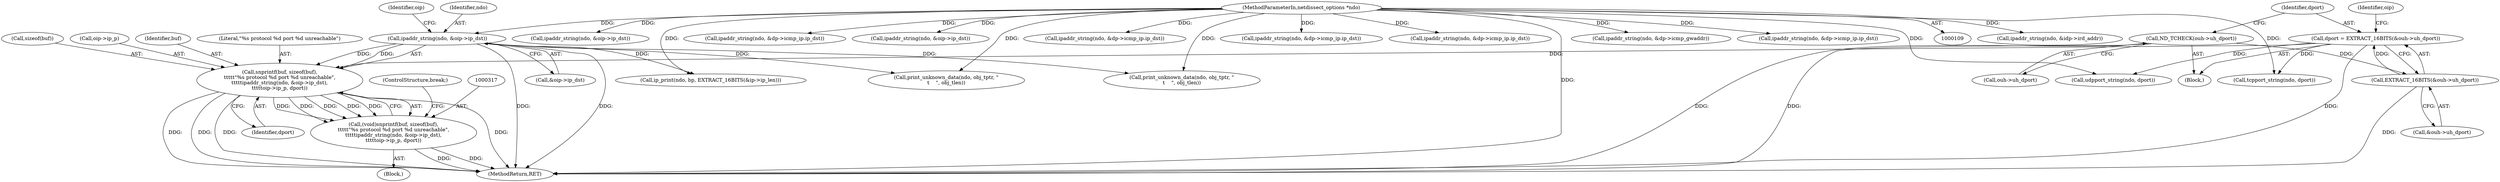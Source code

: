 digraph "0_tcpdump_2b62d1dda41590db29368ec7ba5f4faf3464765a@API" {
"1000318" [label="(Call,snprintf(buf, sizeof(buf),\n\t\t\t\t\t\"%s protocol %d port %d unreachable\",\n\t\t\t\t\tipaddr_string(ndo, &oip->ip_dst),\n\t\t\t\t\toip->ip_p, dport))"];
"1000323" [label="(Call,ipaddr_string(ndo, &oip->ip_dst))"];
"1000110" [label="(MethodParameterIn,netdissect_options *ndo)"];
"1000267" [label="(Call,dport = EXTRACT_16BITS(&ouh->uh_dport))"];
"1000269" [label="(Call,EXTRACT_16BITS(&ouh->uh_dport))"];
"1000263" [label="(Call,ND_TCHECK(ouh->uh_dport))"];
"1000316" [label="(Call,(void)snprintf(buf, sizeof(buf),\n\t\t\t\t\t\"%s protocol %d port %d unreachable\",\n\t\t\t\t\tipaddr_string(ndo, &oip->ip_dst),\n\t\t\t\t\toip->ip_p, dport))"];
"1000318" [label="(Call,snprintf(buf, sizeof(buf),\n\t\t\t\t\t\"%s protocol %d port %d unreachable\",\n\t\t\t\t\tipaddr_string(ndo, &oip->ip_dst),\n\t\t\t\t\toip->ip_p, dport))"];
"1000316" [label="(Call,(void)snprintf(buf, sizeof(buf),\n\t\t\t\t\t\"%s protocol %d port %d unreachable\",\n\t\t\t\t\tipaddr_string(ndo, &oip->ip_dst),\n\t\t\t\t\toip->ip_p, dport))"];
"1000656" [label="(Call,ipaddr_string(ndo, &idp->ird_addr))"];
"1000305" [label="(Call,ipaddr_string(ndo, &oip->ip_dst))"];
"1000365" [label="(Call,ipaddr_string(ndo, &dp->icmp_ip.ip_dst))"];
"1001245" [label="(MethodReturn,RET)"];
"1000268" [label="(Identifier,dport)"];
"1000324" [label="(Identifier,ndo)"];
"1000287" [label="(Call,ipaddr_string(ndo, &oip->ip_dst))"];
"1000323" [label="(Call,ipaddr_string(ndo, &oip->ip_dst))"];
"1000330" [label="(Identifier,oip)"];
"1000329" [label="(Call,oip->ip_p)"];
"1000440" [label="(Call,ipaddr_string(ndo, &dp->icmp_ip.ip_dst))"];
"1000383" [label="(Call,ipaddr_string(ndo, &dp->icmp_ip.ip_dst))"];
"1000332" [label="(Identifier,dport)"];
"1000959" [label="(Call,ip_print(ndo, bp, EXTRACT_16BITS(&ip->ip_len)))"];
"1000408" [label="(Call,ipaddr_string(ndo, &dp->icmp_ip.ip_dst))"];
"1000276" [label="(Identifier,oip)"];
"1000269" [label="(Call,EXTRACT_16BITS(&ouh->uh_dport))"];
"1000311" [label="(Call,udpport_string(ndo, dport))"];
"1000448" [label="(Call,ipaddr_string(ndo, &dp->icmp_gwaddr))"];
"1000270" [label="(Call,&ouh->uh_dport)"];
"1000264" [label="(Call,ouh->uh_dport)"];
"1000293" [label="(Call,tcpport_string(ndo, dport))"];
"1000221" [label="(Call,ipaddr_string(ndo, &dp->icmp_ip.ip_dst))"];
"1000278" [label="(Block,)"];
"1000267" [label="(Call,dport = EXTRACT_16BITS(&ouh->uh_dport))"];
"1000319" [label="(Identifier,buf)"];
"1000263" [label="(Call,ND_TCHECK(ouh->uh_dport))"];
"1000333" [label="(ControlStructure,break;)"];
"1001214" [label="(Call,print_unknown_data(ndo, obj_tptr, \"\n\t    \", obj_tlen))"];
"1001222" [label="(Call,print_unknown_data(ndo, obj_tptr, \"\n\t    \", obj_tlen))"];
"1000322" [label="(Literal,\"%s protocol %d port %d unreachable\")"];
"1000206" [label="(Block,)"];
"1000320" [label="(Call,sizeof(buf))"];
"1000325" [label="(Call,&oip->ip_dst)"];
"1000110" [label="(MethodParameterIn,netdissect_options *ndo)"];
"1000318" -> "1000316"  [label="AST: "];
"1000318" -> "1000332"  [label="CFG: "];
"1000319" -> "1000318"  [label="AST: "];
"1000320" -> "1000318"  [label="AST: "];
"1000322" -> "1000318"  [label="AST: "];
"1000323" -> "1000318"  [label="AST: "];
"1000329" -> "1000318"  [label="AST: "];
"1000332" -> "1000318"  [label="AST: "];
"1000316" -> "1000318"  [label="CFG: "];
"1000318" -> "1001245"  [label="DDG: "];
"1000318" -> "1001245"  [label="DDG: "];
"1000318" -> "1001245"  [label="DDG: "];
"1000318" -> "1001245"  [label="DDG: "];
"1000318" -> "1000316"  [label="DDG: "];
"1000318" -> "1000316"  [label="DDG: "];
"1000318" -> "1000316"  [label="DDG: "];
"1000318" -> "1000316"  [label="DDG: "];
"1000318" -> "1000316"  [label="DDG: "];
"1000323" -> "1000318"  [label="DDG: "];
"1000323" -> "1000318"  [label="DDG: "];
"1000267" -> "1000318"  [label="DDG: "];
"1000323" -> "1000325"  [label="CFG: "];
"1000324" -> "1000323"  [label="AST: "];
"1000325" -> "1000323"  [label="AST: "];
"1000330" -> "1000323"  [label="CFG: "];
"1000323" -> "1001245"  [label="DDG: "];
"1000323" -> "1001245"  [label="DDG: "];
"1000110" -> "1000323"  [label="DDG: "];
"1000323" -> "1000959"  [label="DDG: "];
"1000323" -> "1001214"  [label="DDG: "];
"1000323" -> "1001222"  [label="DDG: "];
"1000110" -> "1000109"  [label="AST: "];
"1000110" -> "1001245"  [label="DDG: "];
"1000110" -> "1000221"  [label="DDG: "];
"1000110" -> "1000287"  [label="DDG: "];
"1000110" -> "1000293"  [label="DDG: "];
"1000110" -> "1000305"  [label="DDG: "];
"1000110" -> "1000311"  [label="DDG: "];
"1000110" -> "1000365"  [label="DDG: "];
"1000110" -> "1000383"  [label="DDG: "];
"1000110" -> "1000408"  [label="DDG: "];
"1000110" -> "1000440"  [label="DDG: "];
"1000110" -> "1000448"  [label="DDG: "];
"1000110" -> "1000656"  [label="DDG: "];
"1000110" -> "1000959"  [label="DDG: "];
"1000110" -> "1001214"  [label="DDG: "];
"1000110" -> "1001222"  [label="DDG: "];
"1000267" -> "1000206"  [label="AST: "];
"1000267" -> "1000269"  [label="CFG: "];
"1000268" -> "1000267"  [label="AST: "];
"1000269" -> "1000267"  [label="AST: "];
"1000276" -> "1000267"  [label="CFG: "];
"1000267" -> "1001245"  [label="DDG: "];
"1000269" -> "1000267"  [label="DDG: "];
"1000267" -> "1000293"  [label="DDG: "];
"1000267" -> "1000311"  [label="DDG: "];
"1000269" -> "1000270"  [label="CFG: "];
"1000270" -> "1000269"  [label="AST: "];
"1000269" -> "1001245"  [label="DDG: "];
"1000263" -> "1000269"  [label="DDG: "];
"1000263" -> "1000206"  [label="AST: "];
"1000263" -> "1000264"  [label="CFG: "];
"1000264" -> "1000263"  [label="AST: "];
"1000268" -> "1000263"  [label="CFG: "];
"1000263" -> "1001245"  [label="DDG: "];
"1000263" -> "1001245"  [label="DDG: "];
"1000316" -> "1000278"  [label="AST: "];
"1000317" -> "1000316"  [label="AST: "];
"1000333" -> "1000316"  [label="CFG: "];
"1000316" -> "1001245"  [label="DDG: "];
"1000316" -> "1001245"  [label="DDG: "];
}
